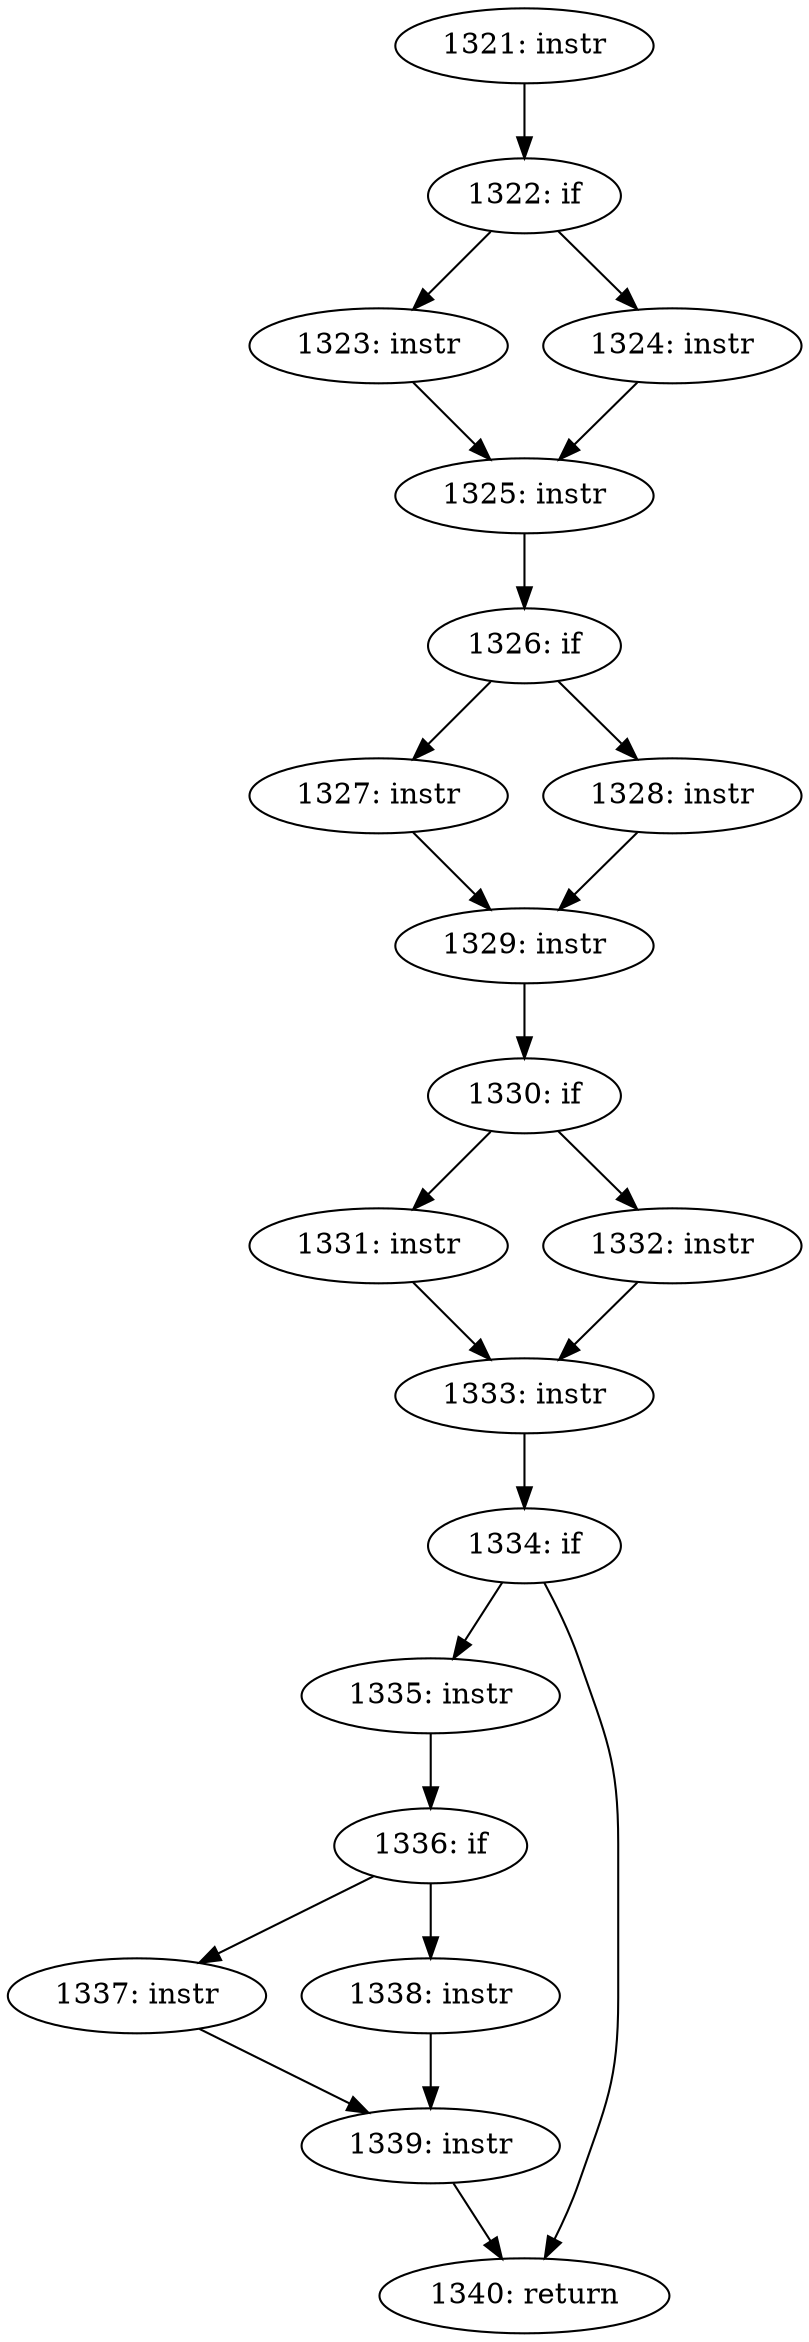 digraph CFG_tcp_sndbuf_expand {
1321 [label="1321: instr"]
	1321 -> 1322
1322 [label="1322: if"]
	1322 -> 1323
	1322 -> 1324
1323 [label="1323: instr"]
	1323 -> 1325
1324 [label="1324: instr"]
	1324 -> 1325
1325 [label="1325: instr"]
	1325 -> 1326
1326 [label="1326: if"]
	1326 -> 1327
	1326 -> 1328
1327 [label="1327: instr"]
	1327 -> 1329
1328 [label="1328: instr"]
	1328 -> 1329
1329 [label="1329: instr"]
	1329 -> 1330
1330 [label="1330: if"]
	1330 -> 1331
	1330 -> 1332
1331 [label="1331: instr"]
	1331 -> 1333
1332 [label="1332: instr"]
	1332 -> 1333
1333 [label="1333: instr"]
	1333 -> 1334
1334 [label="1334: if"]
	1334 -> 1335
	1334 -> 1340
1335 [label="1335: instr"]
	1335 -> 1336
1336 [label="1336: if"]
	1336 -> 1337
	1336 -> 1338
1337 [label="1337: instr"]
	1337 -> 1339
1338 [label="1338: instr"]
	1338 -> 1339
1339 [label="1339: instr"]
	1339 -> 1340
1340 [label="1340: return"]
	
}
